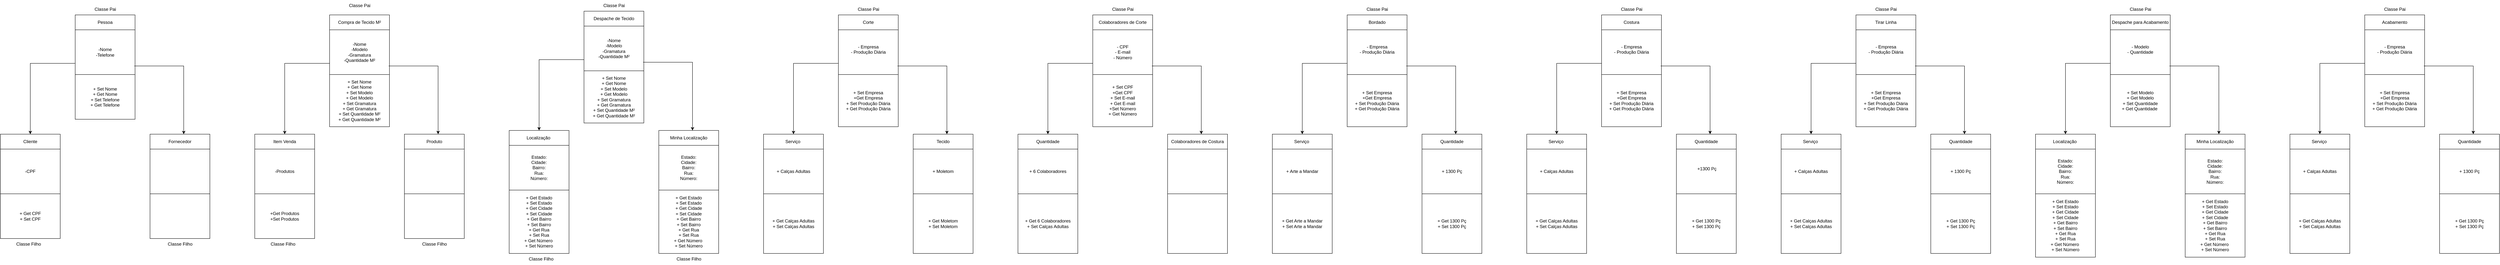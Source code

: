 <mxfile version="24.5.5" type="device">
  <diagram name="Página-1" id="cAUkqCbXj0w3T16T-0Q6">
    <mxGraphModel dx="2876" dy="1117" grid="1" gridSize="10" guides="1" tooltips="1" connect="1" arrows="1" fold="1" page="1" pageScale="1" pageWidth="827" pageHeight="1169" math="0" shadow="0">
      <root>
        <mxCell id="0" />
        <mxCell id="1" parent="0" />
        <mxCell id="lD8pX8BNRvtxvGFlaqxf-33" value="" style="group" parent="1" vertex="1" connectable="0">
          <mxGeometry x="640" y="120" width="560" height="630" as="geometry" />
        </mxCell>
        <mxCell id="lD8pX8BNRvtxvGFlaqxf-1" value="Compra de Tecido M²" style="rounded=0;whiteSpace=wrap;html=1;" parent="lD8pX8BNRvtxvGFlaqxf-33" vertex="1">
          <mxGeometry x="200" width="160" height="40" as="geometry" />
        </mxCell>
        <mxCell id="lD8pX8BNRvtxvGFlaqxf-2" value="-Nome&lt;div&gt;-Modelo&lt;/div&gt;&lt;div&gt;-Gramatura&lt;/div&gt;&lt;div&gt;-Quantidade M²&lt;/div&gt;" style="rounded=0;whiteSpace=wrap;html=1;" parent="lD8pX8BNRvtxvGFlaqxf-33" vertex="1">
          <mxGeometry x="200" y="40" width="160" height="120" as="geometry" />
        </mxCell>
        <mxCell id="lD8pX8BNRvtxvGFlaqxf-3" value="+ Set Nome&lt;div&gt;+ Get Nome&lt;/div&gt;&lt;div&gt;+ Set Modelo&lt;/div&gt;&lt;div&gt;+ Get Modelo&lt;/div&gt;&lt;div&gt;&lt;div&gt;+ Set Gramatura&lt;/div&gt;&lt;div&gt;+ Get Gramatura&lt;/div&gt;&lt;/div&gt;&lt;div&gt;+ Set Quantidade M²&lt;/div&gt;&lt;div&gt;+ Get Quantidade M²&lt;/div&gt;" style="rounded=0;whiteSpace=wrap;html=1;" parent="lD8pX8BNRvtxvGFlaqxf-33" vertex="1">
          <mxGeometry x="200" y="160" width="160" height="140" as="geometry" />
        </mxCell>
        <mxCell id="lD8pX8BNRvtxvGFlaqxf-4" value="Item Venda" style="rounded=0;whiteSpace=wrap;html=1;" parent="lD8pX8BNRvtxvGFlaqxf-33" vertex="1">
          <mxGeometry y="320" width="160" height="40" as="geometry" />
        </mxCell>
        <mxCell id="lD8pX8BNRvtxvGFlaqxf-5" value="-Produtos" style="rounded=0;whiteSpace=wrap;html=1;" parent="lD8pX8BNRvtxvGFlaqxf-33" vertex="1">
          <mxGeometry y="360" width="160" height="120" as="geometry" />
        </mxCell>
        <mxCell id="lD8pX8BNRvtxvGFlaqxf-6" value="+Get Produtos&lt;div&gt;+Set Produtos&lt;/div&gt;" style="rounded=0;whiteSpace=wrap;html=1;" parent="lD8pX8BNRvtxvGFlaqxf-33" vertex="1">
          <mxGeometry y="480" width="160" height="120" as="geometry" />
        </mxCell>
        <mxCell id="lD8pX8BNRvtxvGFlaqxf-7" value="Produto" style="rounded=0;whiteSpace=wrap;html=1;" parent="lD8pX8BNRvtxvGFlaqxf-33" vertex="1">
          <mxGeometry x="400" y="320" width="160" height="40" as="geometry" />
        </mxCell>
        <mxCell id="lD8pX8BNRvtxvGFlaqxf-8" value="" style="rounded=0;whiteSpace=wrap;html=1;" parent="lD8pX8BNRvtxvGFlaqxf-33" vertex="1">
          <mxGeometry x="400" y="360" width="160" height="120" as="geometry" />
        </mxCell>
        <mxCell id="lD8pX8BNRvtxvGFlaqxf-9" value="" style="rounded=0;whiteSpace=wrap;html=1;" parent="lD8pX8BNRvtxvGFlaqxf-33" vertex="1">
          <mxGeometry x="400" y="480" width="160" height="120" as="geometry" />
        </mxCell>
        <mxCell id="lD8pX8BNRvtxvGFlaqxf-10" value="" style="endArrow=classic;html=1;rounded=0;exitX=0.988;exitY=0.808;exitDx=0;exitDy=0;exitPerimeter=0;entryX=0.563;entryY=0;entryDx=0;entryDy=0;entryPerimeter=0;" parent="lD8pX8BNRvtxvGFlaqxf-33" source="lD8pX8BNRvtxvGFlaqxf-2" target="lD8pX8BNRvtxvGFlaqxf-7" edge="1">
          <mxGeometry width="50" height="50" relative="1" as="geometry">
            <mxPoint x="470" y="260" as="sourcePoint" />
            <mxPoint x="520" y="210" as="targetPoint" />
            <Array as="points">
              <mxPoint x="490" y="137" />
            </Array>
          </mxGeometry>
        </mxCell>
        <mxCell id="lD8pX8BNRvtxvGFlaqxf-11" value="" style="endArrow=classic;html=1;rounded=0;entryX=0.5;entryY=0;entryDx=0;entryDy=0;exitX=0;exitY=0.75;exitDx=0;exitDy=0;" parent="lD8pX8BNRvtxvGFlaqxf-33" source="lD8pX8BNRvtxvGFlaqxf-2" target="lD8pX8BNRvtxvGFlaqxf-4" edge="1">
          <mxGeometry width="50" height="50" relative="1" as="geometry">
            <mxPoint x="130" y="90" as="sourcePoint" />
            <mxPoint x="182" y="311.5" as="targetPoint" />
            <Array as="points">
              <mxPoint x="80" y="130" />
            </Array>
          </mxGeometry>
        </mxCell>
        <mxCell id="lD8pX8BNRvtxvGFlaqxf-13" value="Classe Filho" style="text;html=1;align=center;verticalAlign=middle;resizable=0;points=[];autosize=1;strokeColor=none;fillColor=none;" parent="lD8pX8BNRvtxvGFlaqxf-33" vertex="1">
          <mxGeometry x="30" y="600" width="90" height="30" as="geometry" />
        </mxCell>
        <mxCell id="lD8pX8BNRvtxvGFlaqxf-14" value="Classe Filho" style="text;html=1;align=center;verticalAlign=middle;resizable=0;points=[];autosize=1;strokeColor=none;fillColor=none;" parent="lD8pX8BNRvtxvGFlaqxf-33" vertex="1">
          <mxGeometry x="435" y="600" width="90" height="30" as="geometry" />
        </mxCell>
        <mxCell id="lD8pX8BNRvtxvGFlaqxf-62" value="" style="group" parent="1" vertex="1" connectable="0">
          <mxGeometry x="-40" y="90" width="560" height="660" as="geometry" />
        </mxCell>
        <mxCell id="lD8pX8BNRvtxvGFlaqxf-48" value="Pessoa" style="rounded=0;whiteSpace=wrap;html=1;" parent="lD8pX8BNRvtxvGFlaqxf-62" vertex="1">
          <mxGeometry x="200" y="30" width="160" height="40" as="geometry" />
        </mxCell>
        <mxCell id="lD8pX8BNRvtxvGFlaqxf-49" value="-Nome&lt;div&gt;-Telefone&lt;/div&gt;" style="rounded=0;whiteSpace=wrap;html=1;" parent="lD8pX8BNRvtxvGFlaqxf-62" vertex="1">
          <mxGeometry x="200" y="70" width="160" height="120" as="geometry" />
        </mxCell>
        <mxCell id="lD8pX8BNRvtxvGFlaqxf-50" value="+ Set Nome&lt;div&gt;+ Get Nome&lt;/div&gt;&lt;div&gt;+ Set Telefone&lt;/div&gt;&lt;div&gt;+ Get Telefone&lt;/div&gt;" style="rounded=0;whiteSpace=wrap;html=1;" parent="lD8pX8BNRvtxvGFlaqxf-62" vertex="1">
          <mxGeometry x="200" y="190" width="160" height="120" as="geometry" />
        </mxCell>
        <mxCell id="lD8pX8BNRvtxvGFlaqxf-51" value="Cliente" style="rounded=0;whiteSpace=wrap;html=1;" parent="lD8pX8BNRvtxvGFlaqxf-62" vertex="1">
          <mxGeometry y="350" width="160" height="40" as="geometry" />
        </mxCell>
        <mxCell id="lD8pX8BNRvtxvGFlaqxf-52" value="-CPF" style="rounded=0;whiteSpace=wrap;html=1;" parent="lD8pX8BNRvtxvGFlaqxf-62" vertex="1">
          <mxGeometry y="390" width="160" height="120" as="geometry" />
        </mxCell>
        <mxCell id="lD8pX8BNRvtxvGFlaqxf-53" value="+ Get CPF&lt;div&gt;+ Set CPF&lt;/div&gt;" style="rounded=0;whiteSpace=wrap;html=1;" parent="lD8pX8BNRvtxvGFlaqxf-62" vertex="1">
          <mxGeometry y="510" width="160" height="120" as="geometry" />
        </mxCell>
        <mxCell id="lD8pX8BNRvtxvGFlaqxf-54" value="Fornecedor" style="rounded=0;whiteSpace=wrap;html=1;" parent="lD8pX8BNRvtxvGFlaqxf-62" vertex="1">
          <mxGeometry x="400" y="350" width="160" height="40" as="geometry" />
        </mxCell>
        <mxCell id="lD8pX8BNRvtxvGFlaqxf-55" value="" style="rounded=0;whiteSpace=wrap;html=1;" parent="lD8pX8BNRvtxvGFlaqxf-62" vertex="1">
          <mxGeometry x="400" y="390" width="160" height="120" as="geometry" />
        </mxCell>
        <mxCell id="lD8pX8BNRvtxvGFlaqxf-56" value="" style="rounded=0;whiteSpace=wrap;html=1;" parent="lD8pX8BNRvtxvGFlaqxf-62" vertex="1">
          <mxGeometry x="400" y="510" width="160" height="120" as="geometry" />
        </mxCell>
        <mxCell id="lD8pX8BNRvtxvGFlaqxf-57" value="" style="endArrow=classic;html=1;rounded=0;exitX=0.988;exitY=0.808;exitDx=0;exitDy=0;exitPerimeter=0;entryX=0.563;entryY=0;entryDx=0;entryDy=0;entryPerimeter=0;" parent="lD8pX8BNRvtxvGFlaqxf-62" source="lD8pX8BNRvtxvGFlaqxf-49" target="lD8pX8BNRvtxvGFlaqxf-54" edge="1">
          <mxGeometry width="50" height="50" relative="1" as="geometry">
            <mxPoint x="470" y="290" as="sourcePoint" />
            <mxPoint x="520" y="240" as="targetPoint" />
            <Array as="points">
              <mxPoint x="490" y="167" />
            </Array>
          </mxGeometry>
        </mxCell>
        <mxCell id="lD8pX8BNRvtxvGFlaqxf-58" value="" style="endArrow=classic;html=1;rounded=0;entryX=0.5;entryY=0;entryDx=0;entryDy=0;exitX=0;exitY=0.75;exitDx=0;exitDy=0;" parent="lD8pX8BNRvtxvGFlaqxf-62" source="lD8pX8BNRvtxvGFlaqxf-49" target="lD8pX8BNRvtxvGFlaqxf-51" edge="1">
          <mxGeometry width="50" height="50" relative="1" as="geometry">
            <mxPoint x="130" y="120" as="sourcePoint" />
            <mxPoint x="182" y="341.5" as="targetPoint" />
            <Array as="points">
              <mxPoint x="80" y="160" />
            </Array>
          </mxGeometry>
        </mxCell>
        <mxCell id="lD8pX8BNRvtxvGFlaqxf-59" value="Classe Pai" style="text;html=1;align=center;verticalAlign=middle;resizable=0;points=[];autosize=1;strokeColor=none;fillColor=none;" parent="lD8pX8BNRvtxvGFlaqxf-62" vertex="1">
          <mxGeometry x="240" width="80" height="30" as="geometry" />
        </mxCell>
        <mxCell id="lD8pX8BNRvtxvGFlaqxf-60" value="Classe Filho" style="text;html=1;align=center;verticalAlign=middle;resizable=0;points=[];autosize=1;strokeColor=none;fillColor=none;" parent="lD8pX8BNRvtxvGFlaqxf-62" vertex="1">
          <mxGeometry x="30" y="630" width="90" height="30" as="geometry" />
        </mxCell>
        <mxCell id="lD8pX8BNRvtxvGFlaqxf-61" value="Classe Filho" style="text;html=1;align=center;verticalAlign=middle;resizable=0;points=[];autosize=1;strokeColor=none;fillColor=none;" parent="lD8pX8BNRvtxvGFlaqxf-62" vertex="1">
          <mxGeometry x="435" y="630" width="90" height="30" as="geometry" />
        </mxCell>
        <mxCell id="lD8pX8BNRvtxvGFlaqxf-63" value="Classe Pai" style="text;html=1;align=center;verticalAlign=middle;resizable=0;points=[];autosize=1;strokeColor=none;fillColor=none;" parent="1" vertex="1">
          <mxGeometry x="880" y="80" width="80" height="30" as="geometry" />
        </mxCell>
        <mxCell id="lD8pX8BNRvtxvGFlaqxf-64" value="" style="group" parent="1" vertex="1" connectable="0">
          <mxGeometry x="1320" y="110" width="560" height="650" as="geometry" />
        </mxCell>
        <mxCell id="lD8pX8BNRvtxvGFlaqxf-65" value="Despache de Tecido" style="rounded=0;whiteSpace=wrap;html=1;" parent="lD8pX8BNRvtxvGFlaqxf-64" vertex="1">
          <mxGeometry x="200" width="160" height="40" as="geometry" />
        </mxCell>
        <mxCell id="lD8pX8BNRvtxvGFlaqxf-66" value="-Nome&lt;div&gt;-Modelo&lt;/div&gt;&lt;div&gt;-Gramatura&lt;/div&gt;&lt;div&gt;-Quantidade M²&lt;/div&gt;" style="rounded=0;whiteSpace=wrap;html=1;" parent="lD8pX8BNRvtxvGFlaqxf-64" vertex="1">
          <mxGeometry x="200" y="40" width="160" height="120" as="geometry" />
        </mxCell>
        <mxCell id="lD8pX8BNRvtxvGFlaqxf-67" value="+ Set Nome&lt;div&gt;+ Get Nome&lt;/div&gt;&lt;div&gt;+ Set Modelo&lt;/div&gt;&lt;div&gt;+ Get Modelo&lt;/div&gt;&lt;div&gt;&lt;div&gt;+ Set Gramatura&lt;/div&gt;&lt;div&gt;+ Get Gramatura&lt;/div&gt;&lt;/div&gt;&lt;div&gt;+ Set Quantidade M²&lt;/div&gt;&lt;div&gt;+ Get Quantidade M²&lt;/div&gt;" style="rounded=0;whiteSpace=wrap;html=1;" parent="lD8pX8BNRvtxvGFlaqxf-64" vertex="1">
          <mxGeometry x="200" y="160" width="160" height="140" as="geometry" />
        </mxCell>
        <mxCell id="lD8pX8BNRvtxvGFlaqxf-68" value="Localização&amp;nbsp;" style="rounded=0;whiteSpace=wrap;html=1;" parent="lD8pX8BNRvtxvGFlaqxf-64" vertex="1">
          <mxGeometry y="320" width="160" height="40" as="geometry" />
        </mxCell>
        <mxCell id="lD8pX8BNRvtxvGFlaqxf-69" value="&lt;div&gt;Estado:&lt;/div&gt;&lt;div&gt;Cidade:&lt;/div&gt;&lt;div&gt;Bairro:&lt;/div&gt;Rua:&lt;div&gt;Número:&lt;/div&gt;" style="rounded=0;whiteSpace=wrap;html=1;" parent="lD8pX8BNRvtxvGFlaqxf-64" vertex="1">
          <mxGeometry y="360" width="160" height="120" as="geometry" />
        </mxCell>
        <mxCell id="lD8pX8BNRvtxvGFlaqxf-70" value="+ Get Estado&lt;div&gt;+ Set Estado&lt;/div&gt;&lt;div&gt;&lt;div&gt;+ Get Cidade&lt;/div&gt;&lt;div&gt;+ Set Cidade&lt;/div&gt;&lt;/div&gt;&lt;div&gt;+ Get Bairro&lt;/div&gt;&lt;div&gt;+ Set Bairro&lt;/div&gt;&lt;div&gt;+ Get Rua&lt;/div&gt;&lt;div&gt;+ Set Rua&lt;/div&gt;&lt;div&gt;+ Get Número&amp;nbsp;&lt;/div&gt;&lt;div&gt;+ Set Número&lt;/div&gt;" style="rounded=0;whiteSpace=wrap;html=1;" parent="lD8pX8BNRvtxvGFlaqxf-64" vertex="1">
          <mxGeometry y="480" width="160" height="170" as="geometry" />
        </mxCell>
        <mxCell id="lD8pX8BNRvtxvGFlaqxf-71" value="Minha Localização" style="rounded=0;whiteSpace=wrap;html=1;" parent="lD8pX8BNRvtxvGFlaqxf-64" vertex="1">
          <mxGeometry x="400" y="320" width="160" height="40" as="geometry" />
        </mxCell>
        <mxCell id="lD8pX8BNRvtxvGFlaqxf-72" value="&lt;div&gt;Estado:&lt;/div&gt;&lt;div&gt;Cidade:&lt;/div&gt;&lt;div&gt;Bairro:&lt;/div&gt;Rua:&lt;div&gt;Número:&lt;/div&gt;" style="rounded=0;whiteSpace=wrap;html=1;" parent="lD8pX8BNRvtxvGFlaqxf-64" vertex="1">
          <mxGeometry x="400" y="360" width="160" height="120" as="geometry" />
        </mxCell>
        <mxCell id="lD8pX8BNRvtxvGFlaqxf-73" value="+ Get Estado&lt;div&gt;+ Set Estado&lt;/div&gt;&lt;div&gt;&lt;div&gt;+ Get Cidade&lt;/div&gt;&lt;div&gt;+ Set Cidade&lt;/div&gt;&lt;/div&gt;&lt;div&gt;+ Get Bairro&lt;/div&gt;&lt;div&gt;+ Set Bairro&lt;/div&gt;&lt;div&gt;+ Get Rua&lt;/div&gt;&lt;div&gt;+ Set Rua&lt;/div&gt;&lt;div&gt;+ Get Número&amp;nbsp;&lt;/div&gt;&lt;div&gt;+ Set Número&lt;/div&gt;" style="rounded=0;whiteSpace=wrap;html=1;" parent="lD8pX8BNRvtxvGFlaqxf-64" vertex="1">
          <mxGeometry x="400" y="480" width="160" height="170" as="geometry" />
        </mxCell>
        <mxCell id="lD8pX8BNRvtxvGFlaqxf-74" value="" style="endArrow=classic;html=1;rounded=0;exitX=0.988;exitY=0.808;exitDx=0;exitDy=0;exitPerimeter=0;entryX=0.563;entryY=0;entryDx=0;entryDy=0;entryPerimeter=0;" parent="lD8pX8BNRvtxvGFlaqxf-64" source="lD8pX8BNRvtxvGFlaqxf-66" target="lD8pX8BNRvtxvGFlaqxf-71" edge="1">
          <mxGeometry width="50" height="50" relative="1" as="geometry">
            <mxPoint x="470" y="260" as="sourcePoint" />
            <mxPoint x="520" y="210" as="targetPoint" />
            <Array as="points">
              <mxPoint x="490" y="137" />
            </Array>
          </mxGeometry>
        </mxCell>
        <mxCell id="lD8pX8BNRvtxvGFlaqxf-75" value="" style="endArrow=classic;html=1;rounded=0;entryX=0.5;entryY=0;entryDx=0;entryDy=0;exitX=0;exitY=0.75;exitDx=0;exitDy=0;" parent="lD8pX8BNRvtxvGFlaqxf-64" source="lD8pX8BNRvtxvGFlaqxf-66" target="lD8pX8BNRvtxvGFlaqxf-68" edge="1">
          <mxGeometry width="50" height="50" relative="1" as="geometry">
            <mxPoint x="130" y="90" as="sourcePoint" />
            <mxPoint x="182" y="311.5" as="targetPoint" />
            <Array as="points">
              <mxPoint x="80" y="130" />
            </Array>
          </mxGeometry>
        </mxCell>
        <mxCell id="lD8pX8BNRvtxvGFlaqxf-76" value="Classe Filho" style="text;html=1;align=center;verticalAlign=middle;resizable=0;points=[];autosize=1;strokeColor=none;fillColor=none;" parent="1" vertex="1">
          <mxGeometry x="1360" y="760" width="90" height="30" as="geometry" />
        </mxCell>
        <mxCell id="lD8pX8BNRvtxvGFlaqxf-77" value="Classe Filho" style="text;html=1;align=center;verticalAlign=middle;resizable=0;points=[];autosize=1;strokeColor=none;fillColor=none;" parent="1" vertex="1">
          <mxGeometry x="1755" y="760" width="90" height="30" as="geometry" />
        </mxCell>
        <mxCell id="lD8pX8BNRvtxvGFlaqxf-78" value="Mo" style="group" parent="1" vertex="1" connectable="0">
          <mxGeometry x="2000" y="120" width="560" height="650" as="geometry" />
        </mxCell>
        <mxCell id="lD8pX8BNRvtxvGFlaqxf-79" value="Corte" style="rounded=0;whiteSpace=wrap;html=1;" parent="lD8pX8BNRvtxvGFlaqxf-78" vertex="1">
          <mxGeometry x="200" width="160" height="40" as="geometry" />
        </mxCell>
        <mxCell id="lD8pX8BNRvtxvGFlaqxf-80" value="- Empresa&lt;div&gt;- Produção Diária&lt;/div&gt;&lt;div&gt;&lt;br&gt;&lt;/div&gt;" style="rounded=0;whiteSpace=wrap;html=1;" parent="lD8pX8BNRvtxvGFlaqxf-78" vertex="1">
          <mxGeometry x="200" y="40" width="160" height="120" as="geometry" />
        </mxCell>
        <mxCell id="lD8pX8BNRvtxvGFlaqxf-81" value="+ Set Empresa&lt;div&gt;+Get Empresa&lt;/div&gt;&lt;div&gt;+ Set Produção Diária&lt;/div&gt;&lt;div&gt;+ Get Produção Diária&lt;/div&gt;" style="rounded=0;whiteSpace=wrap;html=1;" parent="lD8pX8BNRvtxvGFlaqxf-78" vertex="1">
          <mxGeometry x="200" y="160" width="160" height="140" as="geometry" />
        </mxCell>
        <mxCell id="lD8pX8BNRvtxvGFlaqxf-82" value="Serviço&amp;nbsp;" style="rounded=0;whiteSpace=wrap;html=1;" parent="lD8pX8BNRvtxvGFlaqxf-78" vertex="1">
          <mxGeometry y="320" width="160" height="40" as="geometry" />
        </mxCell>
        <mxCell id="lD8pX8BNRvtxvGFlaqxf-83" value="+ Calças Adultas" style="rounded=0;whiteSpace=wrap;html=1;" parent="lD8pX8BNRvtxvGFlaqxf-78" vertex="1">
          <mxGeometry y="360" width="160" height="120" as="geometry" />
        </mxCell>
        <mxCell id="lD8pX8BNRvtxvGFlaqxf-84" value="+ Get Calças Adultas&lt;div&gt;+ Set Calças Adultas&lt;/div&gt;" style="rounded=0;whiteSpace=wrap;html=1;" parent="lD8pX8BNRvtxvGFlaqxf-78" vertex="1">
          <mxGeometry y="480" width="160" height="160" as="geometry" />
        </mxCell>
        <mxCell id="lD8pX8BNRvtxvGFlaqxf-85" value="Tecido" style="rounded=0;whiteSpace=wrap;html=1;" parent="lD8pX8BNRvtxvGFlaqxf-78" vertex="1">
          <mxGeometry x="400" y="320" width="160" height="40" as="geometry" />
        </mxCell>
        <mxCell id="lD8pX8BNRvtxvGFlaqxf-86" value="+ Moletom" style="rounded=0;whiteSpace=wrap;html=1;" parent="lD8pX8BNRvtxvGFlaqxf-78" vertex="1">
          <mxGeometry x="400" y="360" width="160" height="120" as="geometry" />
        </mxCell>
        <mxCell id="lD8pX8BNRvtxvGFlaqxf-87" value="+ Get Moletom&lt;div&gt;+ Set Moletom&lt;/div&gt;" style="rounded=0;whiteSpace=wrap;html=1;" parent="lD8pX8BNRvtxvGFlaqxf-78" vertex="1">
          <mxGeometry x="400" y="480" width="160" height="160" as="geometry" />
        </mxCell>
        <mxCell id="lD8pX8BNRvtxvGFlaqxf-88" value="" style="endArrow=classic;html=1;rounded=0;exitX=0.988;exitY=0.808;exitDx=0;exitDy=0;exitPerimeter=0;entryX=0.563;entryY=0;entryDx=0;entryDy=0;entryPerimeter=0;" parent="lD8pX8BNRvtxvGFlaqxf-78" source="lD8pX8BNRvtxvGFlaqxf-80" target="lD8pX8BNRvtxvGFlaqxf-85" edge="1">
          <mxGeometry width="50" height="50" relative="1" as="geometry">
            <mxPoint x="470" y="260" as="sourcePoint" />
            <mxPoint x="520" y="210" as="targetPoint" />
            <Array as="points">
              <mxPoint x="490" y="137" />
            </Array>
          </mxGeometry>
        </mxCell>
        <mxCell id="lD8pX8BNRvtxvGFlaqxf-89" value="" style="endArrow=classic;html=1;rounded=0;entryX=0.5;entryY=0;entryDx=0;entryDy=0;exitX=0;exitY=0.75;exitDx=0;exitDy=0;" parent="lD8pX8BNRvtxvGFlaqxf-78" source="lD8pX8BNRvtxvGFlaqxf-80" target="lD8pX8BNRvtxvGFlaqxf-82" edge="1">
          <mxGeometry width="50" height="50" relative="1" as="geometry">
            <mxPoint x="130" y="90" as="sourcePoint" />
            <mxPoint x="182" y="311.5" as="targetPoint" />
            <Array as="points">
              <mxPoint x="80" y="130" />
            </Array>
          </mxGeometry>
        </mxCell>
        <mxCell id="s3HX80oe75aAFl1lstIz-1" value="Mo" style="group" vertex="1" connectable="0" parent="1">
          <mxGeometry x="2680" y="120" width="560" height="650" as="geometry" />
        </mxCell>
        <mxCell id="s3HX80oe75aAFl1lstIz-2" value="Colaboradores de Corte" style="rounded=0;whiteSpace=wrap;html=1;" vertex="1" parent="s3HX80oe75aAFl1lstIz-1">
          <mxGeometry x="200" width="160" height="40" as="geometry" />
        </mxCell>
        <mxCell id="s3HX80oe75aAFl1lstIz-3" value="&lt;div&gt;- CPF&lt;/div&gt;&lt;div&gt;- E-mail&lt;/div&gt;&lt;div&gt;- Número&lt;/div&gt;" style="rounded=0;whiteSpace=wrap;html=1;" vertex="1" parent="s3HX80oe75aAFl1lstIz-1">
          <mxGeometry x="200" y="40" width="160" height="120" as="geometry" />
        </mxCell>
        <mxCell id="s3HX80oe75aAFl1lstIz-4" value="+ Set CPF&lt;div&gt;+Get CPF&lt;/div&gt;&lt;div&gt;+ Set E-mail&lt;/div&gt;&lt;div&gt;+ Get E-mail&lt;/div&gt;&lt;div&gt;+Set Número&lt;/div&gt;&lt;div&gt;+ Get Número&lt;/div&gt;" style="rounded=0;whiteSpace=wrap;html=1;" vertex="1" parent="s3HX80oe75aAFl1lstIz-1">
          <mxGeometry x="200" y="160" width="160" height="140" as="geometry" />
        </mxCell>
        <mxCell id="s3HX80oe75aAFl1lstIz-5" value="Quantidade" style="rounded=0;whiteSpace=wrap;html=1;" vertex="1" parent="s3HX80oe75aAFl1lstIz-1">
          <mxGeometry y="320" width="160" height="40" as="geometry" />
        </mxCell>
        <mxCell id="s3HX80oe75aAFl1lstIz-6" value="+ 6 Colaboradores" style="rounded=0;whiteSpace=wrap;html=1;" vertex="1" parent="s3HX80oe75aAFl1lstIz-1">
          <mxGeometry y="360" width="160" height="120" as="geometry" />
        </mxCell>
        <mxCell id="s3HX80oe75aAFl1lstIz-7" value="+ Get 6 Colaboradores&lt;div&gt;+ Set Calças Adultas&lt;/div&gt;" style="rounded=0;whiteSpace=wrap;html=1;" vertex="1" parent="s3HX80oe75aAFl1lstIz-1">
          <mxGeometry y="480" width="160" height="160" as="geometry" />
        </mxCell>
        <mxCell id="s3HX80oe75aAFl1lstIz-8" value="Colaboradores de Costura" style="rounded=0;whiteSpace=wrap;html=1;" vertex="1" parent="s3HX80oe75aAFl1lstIz-1">
          <mxGeometry x="400" y="320" width="160" height="40" as="geometry" />
        </mxCell>
        <mxCell id="s3HX80oe75aAFl1lstIz-9" value="" style="rounded=0;whiteSpace=wrap;html=1;" vertex="1" parent="s3HX80oe75aAFl1lstIz-1">
          <mxGeometry x="400" y="360" width="160" height="120" as="geometry" />
        </mxCell>
        <mxCell id="s3HX80oe75aAFl1lstIz-10" value="" style="rounded=0;whiteSpace=wrap;html=1;" vertex="1" parent="s3HX80oe75aAFl1lstIz-1">
          <mxGeometry x="400" y="480" width="160" height="160" as="geometry" />
        </mxCell>
        <mxCell id="s3HX80oe75aAFl1lstIz-11" value="" style="endArrow=classic;html=1;rounded=0;exitX=0.988;exitY=0.808;exitDx=0;exitDy=0;exitPerimeter=0;entryX=0.563;entryY=0;entryDx=0;entryDy=0;entryPerimeter=0;" edge="1" parent="s3HX80oe75aAFl1lstIz-1" source="s3HX80oe75aAFl1lstIz-3" target="s3HX80oe75aAFl1lstIz-8">
          <mxGeometry width="50" height="50" relative="1" as="geometry">
            <mxPoint x="470" y="260" as="sourcePoint" />
            <mxPoint x="520" y="210" as="targetPoint" />
            <Array as="points">
              <mxPoint x="490" y="137" />
            </Array>
          </mxGeometry>
        </mxCell>
        <mxCell id="s3HX80oe75aAFl1lstIz-12" value="" style="endArrow=classic;html=1;rounded=0;entryX=0.5;entryY=0;entryDx=0;entryDy=0;exitX=0;exitY=0.75;exitDx=0;exitDy=0;" edge="1" parent="s3HX80oe75aAFl1lstIz-1" source="s3HX80oe75aAFl1lstIz-3" target="s3HX80oe75aAFl1lstIz-5">
          <mxGeometry width="50" height="50" relative="1" as="geometry">
            <mxPoint x="130" y="90" as="sourcePoint" />
            <mxPoint x="182" y="311.5" as="targetPoint" />
            <Array as="points">
              <mxPoint x="80" y="130" />
            </Array>
          </mxGeometry>
        </mxCell>
        <mxCell id="s3HX80oe75aAFl1lstIz-13" value="Mo" style="group" vertex="1" connectable="0" parent="1">
          <mxGeometry x="3360" y="120" width="560" height="650" as="geometry" />
        </mxCell>
        <mxCell id="s3HX80oe75aAFl1lstIz-14" value="Bordado" style="rounded=0;whiteSpace=wrap;html=1;" vertex="1" parent="s3HX80oe75aAFl1lstIz-13">
          <mxGeometry x="200" width="160" height="40" as="geometry" />
        </mxCell>
        <mxCell id="s3HX80oe75aAFl1lstIz-15" value="- Empresa&lt;div&gt;- Produção Diária&lt;/div&gt;&lt;div&gt;&lt;br&gt;&lt;/div&gt;" style="rounded=0;whiteSpace=wrap;html=1;" vertex="1" parent="s3HX80oe75aAFl1lstIz-13">
          <mxGeometry x="200" y="40" width="160" height="120" as="geometry" />
        </mxCell>
        <mxCell id="s3HX80oe75aAFl1lstIz-16" value="+ Set Empresa&lt;div&gt;+Get Empresa&lt;/div&gt;&lt;div&gt;+ Set Produção Diária&lt;/div&gt;&lt;div&gt;+ Get Produção Diária&lt;/div&gt;" style="rounded=0;whiteSpace=wrap;html=1;" vertex="1" parent="s3HX80oe75aAFl1lstIz-13">
          <mxGeometry x="200" y="160" width="160" height="140" as="geometry" />
        </mxCell>
        <mxCell id="s3HX80oe75aAFl1lstIz-17" value="Serviço&amp;nbsp;" style="rounded=0;whiteSpace=wrap;html=1;" vertex="1" parent="s3HX80oe75aAFl1lstIz-13">
          <mxGeometry y="320" width="160" height="40" as="geometry" />
        </mxCell>
        <mxCell id="s3HX80oe75aAFl1lstIz-18" value="+ Arte a Mandar" style="rounded=0;whiteSpace=wrap;html=1;" vertex="1" parent="s3HX80oe75aAFl1lstIz-13">
          <mxGeometry y="360" width="160" height="120" as="geometry" />
        </mxCell>
        <mxCell id="s3HX80oe75aAFl1lstIz-19" value="+ Get Arte a Mandar&lt;div&gt;+ Set Arte a Mandar&lt;/div&gt;" style="rounded=0;whiteSpace=wrap;html=1;" vertex="1" parent="s3HX80oe75aAFl1lstIz-13">
          <mxGeometry y="480" width="160" height="160" as="geometry" />
        </mxCell>
        <mxCell id="s3HX80oe75aAFl1lstIz-20" value="Quantidade" style="rounded=0;whiteSpace=wrap;html=1;" vertex="1" parent="s3HX80oe75aAFl1lstIz-13">
          <mxGeometry x="400" y="320" width="160" height="40" as="geometry" />
        </mxCell>
        <mxCell id="s3HX80oe75aAFl1lstIz-21" value="+ 1300 Pç" style="rounded=0;whiteSpace=wrap;html=1;" vertex="1" parent="s3HX80oe75aAFl1lstIz-13">
          <mxGeometry x="400" y="360" width="160" height="120" as="geometry" />
        </mxCell>
        <mxCell id="s3HX80oe75aAFl1lstIz-22" value="+ Get 1300 Pç&lt;div&gt;+ Set 1300 Pç&lt;/div&gt;" style="rounded=0;whiteSpace=wrap;html=1;" vertex="1" parent="s3HX80oe75aAFl1lstIz-13">
          <mxGeometry x="400" y="480" width="160" height="160" as="geometry" />
        </mxCell>
        <mxCell id="s3HX80oe75aAFl1lstIz-23" value="" style="endArrow=classic;html=1;rounded=0;exitX=0.988;exitY=0.808;exitDx=0;exitDy=0;exitPerimeter=0;entryX=0.563;entryY=0;entryDx=0;entryDy=0;entryPerimeter=0;" edge="1" parent="s3HX80oe75aAFl1lstIz-13" source="s3HX80oe75aAFl1lstIz-15" target="s3HX80oe75aAFl1lstIz-20">
          <mxGeometry width="50" height="50" relative="1" as="geometry">
            <mxPoint x="470" y="260" as="sourcePoint" />
            <mxPoint x="520" y="210" as="targetPoint" />
            <Array as="points">
              <mxPoint x="490" y="137" />
            </Array>
          </mxGeometry>
        </mxCell>
        <mxCell id="s3HX80oe75aAFl1lstIz-24" value="" style="endArrow=classic;html=1;rounded=0;entryX=0.5;entryY=0;entryDx=0;entryDy=0;exitX=0;exitY=0.75;exitDx=0;exitDy=0;" edge="1" parent="s3HX80oe75aAFl1lstIz-13" source="s3HX80oe75aAFl1lstIz-15" target="s3HX80oe75aAFl1lstIz-17">
          <mxGeometry width="50" height="50" relative="1" as="geometry">
            <mxPoint x="130" y="90" as="sourcePoint" />
            <mxPoint x="182" y="311.5" as="targetPoint" />
            <Array as="points">
              <mxPoint x="80" y="130" />
            </Array>
          </mxGeometry>
        </mxCell>
        <mxCell id="s3HX80oe75aAFl1lstIz-25" value="Mo" style="group" vertex="1" connectable="0" parent="1">
          <mxGeometry x="4040" y="120" width="560" height="650" as="geometry" />
        </mxCell>
        <mxCell id="s3HX80oe75aAFl1lstIz-26" value="Costura" style="rounded=0;whiteSpace=wrap;html=1;" vertex="1" parent="s3HX80oe75aAFl1lstIz-25">
          <mxGeometry x="200" width="160" height="40" as="geometry" />
        </mxCell>
        <mxCell id="s3HX80oe75aAFl1lstIz-27" value="- Empresa&lt;div&gt;- Produção Diária&lt;/div&gt;&lt;div&gt;&lt;br&gt;&lt;/div&gt;" style="rounded=0;whiteSpace=wrap;html=1;" vertex="1" parent="s3HX80oe75aAFl1lstIz-25">
          <mxGeometry x="200" y="40" width="160" height="120" as="geometry" />
        </mxCell>
        <mxCell id="s3HX80oe75aAFl1lstIz-28" value="+ Set Empresa&lt;div&gt;+Get Empresa&lt;/div&gt;&lt;div&gt;+ Set Produção Diária&lt;/div&gt;&lt;div&gt;+ Get Produção Diária&lt;/div&gt;" style="rounded=0;whiteSpace=wrap;html=1;" vertex="1" parent="s3HX80oe75aAFl1lstIz-25">
          <mxGeometry x="200" y="160" width="160" height="140" as="geometry" />
        </mxCell>
        <mxCell id="s3HX80oe75aAFl1lstIz-29" value="Serviço&amp;nbsp;" style="rounded=0;whiteSpace=wrap;html=1;" vertex="1" parent="s3HX80oe75aAFl1lstIz-25">
          <mxGeometry y="320" width="160" height="40" as="geometry" />
        </mxCell>
        <mxCell id="s3HX80oe75aAFl1lstIz-30" value="+ Calças Adultas" style="rounded=0;whiteSpace=wrap;html=1;" vertex="1" parent="s3HX80oe75aAFl1lstIz-25">
          <mxGeometry y="360" width="160" height="120" as="geometry" />
        </mxCell>
        <mxCell id="s3HX80oe75aAFl1lstIz-31" value="+ Get Calças Adultas&lt;div&gt;+ Set Calças Adultas&lt;/div&gt;" style="rounded=0;whiteSpace=wrap;html=1;" vertex="1" parent="s3HX80oe75aAFl1lstIz-25">
          <mxGeometry y="480" width="160" height="160" as="geometry" />
        </mxCell>
        <mxCell id="s3HX80oe75aAFl1lstIz-32" value="Quantidade" style="rounded=0;whiteSpace=wrap;html=1;" vertex="1" parent="s3HX80oe75aAFl1lstIz-25">
          <mxGeometry x="400" y="320" width="160" height="40" as="geometry" />
        </mxCell>
        <mxCell id="s3HX80oe75aAFl1lstIz-33" value="&amp;nbsp;+1300 Pç&lt;div&gt;&lt;br&gt;&lt;/div&gt;" style="rounded=0;whiteSpace=wrap;html=1;" vertex="1" parent="s3HX80oe75aAFl1lstIz-25">
          <mxGeometry x="400" y="360" width="160" height="120" as="geometry" />
        </mxCell>
        <mxCell id="s3HX80oe75aAFl1lstIz-34" value="+ Get 1300 Pç&lt;div&gt;+ Set 1300 Pç&lt;/div&gt;" style="rounded=0;whiteSpace=wrap;html=1;" vertex="1" parent="s3HX80oe75aAFl1lstIz-25">
          <mxGeometry x="400" y="480" width="160" height="160" as="geometry" />
        </mxCell>
        <mxCell id="s3HX80oe75aAFl1lstIz-35" value="" style="endArrow=classic;html=1;rounded=0;exitX=0.988;exitY=0.808;exitDx=0;exitDy=0;exitPerimeter=0;entryX=0.563;entryY=0;entryDx=0;entryDy=0;entryPerimeter=0;" edge="1" parent="s3HX80oe75aAFl1lstIz-25" source="s3HX80oe75aAFl1lstIz-27" target="s3HX80oe75aAFl1lstIz-32">
          <mxGeometry width="50" height="50" relative="1" as="geometry">
            <mxPoint x="470" y="260" as="sourcePoint" />
            <mxPoint x="520" y="210" as="targetPoint" />
            <Array as="points">
              <mxPoint x="490" y="137" />
            </Array>
          </mxGeometry>
        </mxCell>
        <mxCell id="s3HX80oe75aAFl1lstIz-36" value="" style="endArrow=classic;html=1;rounded=0;entryX=0.5;entryY=0;entryDx=0;entryDy=0;exitX=0;exitY=0.75;exitDx=0;exitDy=0;" edge="1" parent="s3HX80oe75aAFl1lstIz-25" source="s3HX80oe75aAFl1lstIz-27" target="s3HX80oe75aAFl1lstIz-29">
          <mxGeometry width="50" height="50" relative="1" as="geometry">
            <mxPoint x="130" y="90" as="sourcePoint" />
            <mxPoint x="182" y="311.5" as="targetPoint" />
            <Array as="points">
              <mxPoint x="80" y="130" />
            </Array>
          </mxGeometry>
        </mxCell>
        <mxCell id="s3HX80oe75aAFl1lstIz-49" value="Mo" style="group" vertex="1" connectable="0" parent="1">
          <mxGeometry x="4720" y="120" width="560" height="650" as="geometry" />
        </mxCell>
        <mxCell id="s3HX80oe75aAFl1lstIz-50" value="Tirar Linha" style="rounded=0;whiteSpace=wrap;html=1;" vertex="1" parent="s3HX80oe75aAFl1lstIz-49">
          <mxGeometry x="200" width="160" height="40" as="geometry" />
        </mxCell>
        <mxCell id="s3HX80oe75aAFl1lstIz-51" value="- Empresa&lt;div&gt;- Produção Diária&lt;/div&gt;&lt;div&gt;&lt;br&gt;&lt;/div&gt;" style="rounded=0;whiteSpace=wrap;html=1;" vertex="1" parent="s3HX80oe75aAFl1lstIz-49">
          <mxGeometry x="200" y="40" width="160" height="120" as="geometry" />
        </mxCell>
        <mxCell id="s3HX80oe75aAFl1lstIz-52" value="+ Set Empresa&lt;div&gt;+Get Empresa&lt;/div&gt;&lt;div&gt;+ Set Produção Diária&lt;/div&gt;&lt;div&gt;+ Get Produção Diária&lt;/div&gt;" style="rounded=0;whiteSpace=wrap;html=1;" vertex="1" parent="s3HX80oe75aAFl1lstIz-49">
          <mxGeometry x="200" y="160" width="160" height="140" as="geometry" />
        </mxCell>
        <mxCell id="s3HX80oe75aAFl1lstIz-53" value="Serviço&amp;nbsp;" style="rounded=0;whiteSpace=wrap;html=1;" vertex="1" parent="s3HX80oe75aAFl1lstIz-49">
          <mxGeometry y="320" width="160" height="40" as="geometry" />
        </mxCell>
        <mxCell id="s3HX80oe75aAFl1lstIz-54" value="+ Calças Adultas" style="rounded=0;whiteSpace=wrap;html=1;" vertex="1" parent="s3HX80oe75aAFl1lstIz-49">
          <mxGeometry y="360" width="160" height="120" as="geometry" />
        </mxCell>
        <mxCell id="s3HX80oe75aAFl1lstIz-55" value="+ Get Calças Adultas&lt;div&gt;+ Set Calças Adultas&lt;/div&gt;" style="rounded=0;whiteSpace=wrap;html=1;" vertex="1" parent="s3HX80oe75aAFl1lstIz-49">
          <mxGeometry y="480" width="160" height="160" as="geometry" />
        </mxCell>
        <mxCell id="s3HX80oe75aAFl1lstIz-56" value="Quantidade" style="rounded=0;whiteSpace=wrap;html=1;" vertex="1" parent="s3HX80oe75aAFl1lstIz-49">
          <mxGeometry x="400" y="320" width="160" height="40" as="geometry" />
        </mxCell>
        <mxCell id="s3HX80oe75aAFl1lstIz-57" value="+ 1300 Pç" style="rounded=0;whiteSpace=wrap;html=1;" vertex="1" parent="s3HX80oe75aAFl1lstIz-49">
          <mxGeometry x="400" y="360" width="160" height="120" as="geometry" />
        </mxCell>
        <mxCell id="s3HX80oe75aAFl1lstIz-58" value="+ Get 1300 Pç&lt;div&gt;+ Set 1300 Pç&lt;/div&gt;" style="rounded=0;whiteSpace=wrap;html=1;" vertex="1" parent="s3HX80oe75aAFl1lstIz-49">
          <mxGeometry x="400" y="480" width="160" height="160" as="geometry" />
        </mxCell>
        <mxCell id="s3HX80oe75aAFl1lstIz-59" value="" style="endArrow=classic;html=1;rounded=0;exitX=0.988;exitY=0.808;exitDx=0;exitDy=0;exitPerimeter=0;entryX=0.563;entryY=0;entryDx=0;entryDy=0;entryPerimeter=0;" edge="1" parent="s3HX80oe75aAFl1lstIz-49" source="s3HX80oe75aAFl1lstIz-51" target="s3HX80oe75aAFl1lstIz-56">
          <mxGeometry width="50" height="50" relative="1" as="geometry">
            <mxPoint x="470" y="260" as="sourcePoint" />
            <mxPoint x="520" y="210" as="targetPoint" />
            <Array as="points">
              <mxPoint x="490" y="137" />
            </Array>
          </mxGeometry>
        </mxCell>
        <mxCell id="s3HX80oe75aAFl1lstIz-60" value="" style="endArrow=classic;html=1;rounded=0;entryX=0.5;entryY=0;entryDx=0;entryDy=0;exitX=0;exitY=0.75;exitDx=0;exitDy=0;" edge="1" parent="s3HX80oe75aAFl1lstIz-49" source="s3HX80oe75aAFl1lstIz-51" target="s3HX80oe75aAFl1lstIz-53">
          <mxGeometry width="50" height="50" relative="1" as="geometry">
            <mxPoint x="130" y="90" as="sourcePoint" />
            <mxPoint x="182" y="311.5" as="targetPoint" />
            <Array as="points">
              <mxPoint x="80" y="130" />
            </Array>
          </mxGeometry>
        </mxCell>
        <mxCell id="s3HX80oe75aAFl1lstIz-73" value="Mo" style="group" vertex="1" connectable="0" parent="1">
          <mxGeometry x="6080" y="120" width="560" height="650" as="geometry" />
        </mxCell>
        <mxCell id="s3HX80oe75aAFl1lstIz-74" value="Acabamento" style="rounded=0;whiteSpace=wrap;html=1;" vertex="1" parent="s3HX80oe75aAFl1lstIz-73">
          <mxGeometry x="200" width="160" height="40" as="geometry" />
        </mxCell>
        <mxCell id="s3HX80oe75aAFl1lstIz-75" value="- Empresa&lt;div&gt;- Produção Diária&lt;/div&gt;&lt;div&gt;&lt;br&gt;&lt;/div&gt;" style="rounded=0;whiteSpace=wrap;html=1;" vertex="1" parent="s3HX80oe75aAFl1lstIz-73">
          <mxGeometry x="200" y="40" width="160" height="120" as="geometry" />
        </mxCell>
        <mxCell id="s3HX80oe75aAFl1lstIz-76" value="+ Set Empresa&lt;div&gt;+Get Empresa&lt;/div&gt;&lt;div&gt;+ Set Produção Diária&lt;/div&gt;&lt;div&gt;+ Get Produção Diária&lt;/div&gt;" style="rounded=0;whiteSpace=wrap;html=1;" vertex="1" parent="s3HX80oe75aAFl1lstIz-73">
          <mxGeometry x="200" y="160" width="160" height="140" as="geometry" />
        </mxCell>
        <mxCell id="s3HX80oe75aAFl1lstIz-77" value="Serviço&amp;nbsp;" style="rounded=0;whiteSpace=wrap;html=1;" vertex="1" parent="s3HX80oe75aAFl1lstIz-73">
          <mxGeometry y="320" width="160" height="40" as="geometry" />
        </mxCell>
        <mxCell id="s3HX80oe75aAFl1lstIz-78" value="+ Calças Adultas" style="rounded=0;whiteSpace=wrap;html=1;" vertex="1" parent="s3HX80oe75aAFl1lstIz-73">
          <mxGeometry y="360" width="160" height="120" as="geometry" />
        </mxCell>
        <mxCell id="s3HX80oe75aAFl1lstIz-79" value="+ Get Calças Adultas&lt;div&gt;+ Set Calças Adultas&lt;/div&gt;" style="rounded=0;whiteSpace=wrap;html=1;" vertex="1" parent="s3HX80oe75aAFl1lstIz-73">
          <mxGeometry y="480" width="160" height="160" as="geometry" />
        </mxCell>
        <mxCell id="s3HX80oe75aAFl1lstIz-80" value="Quantidade" style="rounded=0;whiteSpace=wrap;html=1;" vertex="1" parent="s3HX80oe75aAFl1lstIz-73">
          <mxGeometry x="400" y="320" width="160" height="40" as="geometry" />
        </mxCell>
        <mxCell id="s3HX80oe75aAFl1lstIz-81" value="+ 1300 Pç" style="rounded=0;whiteSpace=wrap;html=1;" vertex="1" parent="s3HX80oe75aAFl1lstIz-73">
          <mxGeometry x="400" y="360" width="160" height="120" as="geometry" />
        </mxCell>
        <mxCell id="s3HX80oe75aAFl1lstIz-82" value="+ Get 1300 Pç&lt;div&gt;+ Set 1300 Pç&lt;/div&gt;" style="rounded=0;whiteSpace=wrap;html=1;" vertex="1" parent="s3HX80oe75aAFl1lstIz-73">
          <mxGeometry x="400" y="480" width="160" height="160" as="geometry" />
        </mxCell>
        <mxCell id="s3HX80oe75aAFl1lstIz-83" value="" style="endArrow=classic;html=1;rounded=0;exitX=0.988;exitY=0.808;exitDx=0;exitDy=0;exitPerimeter=0;entryX=0.563;entryY=0;entryDx=0;entryDy=0;entryPerimeter=0;" edge="1" parent="s3HX80oe75aAFl1lstIz-73" source="s3HX80oe75aAFl1lstIz-75" target="s3HX80oe75aAFl1lstIz-80">
          <mxGeometry width="50" height="50" relative="1" as="geometry">
            <mxPoint x="470" y="260" as="sourcePoint" />
            <mxPoint x="520" y="210" as="targetPoint" />
            <Array as="points">
              <mxPoint x="490" y="137" />
            </Array>
          </mxGeometry>
        </mxCell>
        <mxCell id="s3HX80oe75aAFl1lstIz-84" value="" style="endArrow=classic;html=1;rounded=0;entryX=0.5;entryY=0;entryDx=0;entryDy=0;exitX=0;exitY=0.75;exitDx=0;exitDy=0;" edge="1" parent="s3HX80oe75aAFl1lstIz-73" source="s3HX80oe75aAFl1lstIz-75" target="s3HX80oe75aAFl1lstIz-77">
          <mxGeometry width="50" height="50" relative="1" as="geometry">
            <mxPoint x="130" y="90" as="sourcePoint" />
            <mxPoint x="182" y="311.5" as="targetPoint" />
            <Array as="points">
              <mxPoint x="80" y="130" />
            </Array>
          </mxGeometry>
        </mxCell>
        <mxCell id="s3HX80oe75aAFl1lstIz-85" value="" style="group" vertex="1" connectable="0" parent="1">
          <mxGeometry x="5400" y="120" width="560" height="650" as="geometry" />
        </mxCell>
        <mxCell id="s3HX80oe75aAFl1lstIz-86" value="Despache para Acabamento" style="rounded=0;whiteSpace=wrap;html=1;" vertex="1" parent="s3HX80oe75aAFl1lstIz-85">
          <mxGeometry x="200" width="160" height="40" as="geometry" />
        </mxCell>
        <mxCell id="s3HX80oe75aAFl1lstIz-87" value="&lt;div&gt;- Modelo&lt;/div&gt;&lt;div&gt;- Quantidade&lt;/div&gt;&lt;div&gt;&lt;br&gt;&lt;/div&gt;" style="rounded=0;whiteSpace=wrap;html=1;" vertex="1" parent="s3HX80oe75aAFl1lstIz-85">
          <mxGeometry x="200" y="40" width="160" height="120" as="geometry" />
        </mxCell>
        <mxCell id="s3HX80oe75aAFl1lstIz-88" value="&lt;div&gt;+ Set Modelo&lt;/div&gt;&lt;div&gt;+ Get Modelo&lt;/div&gt;&lt;div&gt;+ Set Quantidade&lt;/div&gt;&lt;div&gt;+ Get Quantidade&amp;nbsp;&lt;/div&gt;" style="rounded=0;whiteSpace=wrap;html=1;" vertex="1" parent="s3HX80oe75aAFl1lstIz-85">
          <mxGeometry x="200" y="160" width="160" height="140" as="geometry" />
        </mxCell>
        <mxCell id="s3HX80oe75aAFl1lstIz-89" value="Localização&amp;nbsp;" style="rounded=0;whiteSpace=wrap;html=1;" vertex="1" parent="s3HX80oe75aAFl1lstIz-85">
          <mxGeometry y="320" width="160" height="40" as="geometry" />
        </mxCell>
        <mxCell id="s3HX80oe75aAFl1lstIz-90" value="&lt;div&gt;Estado:&lt;/div&gt;&lt;div&gt;Cidade:&lt;/div&gt;&lt;div&gt;Bairro:&lt;/div&gt;Rua:&lt;div&gt;Número:&lt;/div&gt;" style="rounded=0;whiteSpace=wrap;html=1;" vertex="1" parent="s3HX80oe75aAFl1lstIz-85">
          <mxGeometry y="360" width="160" height="120" as="geometry" />
        </mxCell>
        <mxCell id="s3HX80oe75aAFl1lstIz-91" value="+ Get Estado&lt;div&gt;+ Set Estado&lt;/div&gt;&lt;div&gt;&lt;div&gt;+ Get Cidade&lt;/div&gt;&lt;div&gt;+ Set Cidade&lt;/div&gt;&lt;/div&gt;&lt;div&gt;+ Get Bairro&lt;/div&gt;&lt;div&gt;+ Set Bairro&lt;/div&gt;&lt;div&gt;+ Get Rua&lt;/div&gt;&lt;div&gt;+ Set Rua&lt;/div&gt;&lt;div&gt;+ Get Número&amp;nbsp;&lt;/div&gt;&lt;div&gt;+ Set Número&lt;/div&gt;" style="rounded=0;whiteSpace=wrap;html=1;" vertex="1" parent="s3HX80oe75aAFl1lstIz-85">
          <mxGeometry y="480" width="160" height="170" as="geometry" />
        </mxCell>
        <mxCell id="s3HX80oe75aAFl1lstIz-92" value="Minha Localização" style="rounded=0;whiteSpace=wrap;html=1;" vertex="1" parent="s3HX80oe75aAFl1lstIz-85">
          <mxGeometry x="400" y="320" width="160" height="40" as="geometry" />
        </mxCell>
        <mxCell id="s3HX80oe75aAFl1lstIz-93" value="&lt;div&gt;Estado:&lt;/div&gt;&lt;div&gt;Cidade:&lt;/div&gt;&lt;div&gt;Bairro:&lt;/div&gt;Rua:&lt;div&gt;Número:&lt;/div&gt;" style="rounded=0;whiteSpace=wrap;html=1;" vertex="1" parent="s3HX80oe75aAFl1lstIz-85">
          <mxGeometry x="400" y="360" width="160" height="120" as="geometry" />
        </mxCell>
        <mxCell id="s3HX80oe75aAFl1lstIz-94" value="+ Get Estado&lt;div&gt;+ Set Estado&lt;/div&gt;&lt;div&gt;&lt;div&gt;+ Get Cidade&lt;/div&gt;&lt;div&gt;+ Set Cidade&lt;/div&gt;&lt;/div&gt;&lt;div&gt;+ Get Bairro&lt;/div&gt;&lt;div&gt;+ Set Bairro&lt;/div&gt;&lt;div&gt;+ Get Rua&lt;/div&gt;&lt;div&gt;+ Set Rua&lt;/div&gt;&lt;div&gt;+ Get Número&amp;nbsp;&lt;/div&gt;&lt;div&gt;+ Set Número&lt;/div&gt;" style="rounded=0;whiteSpace=wrap;html=1;" vertex="1" parent="s3HX80oe75aAFl1lstIz-85">
          <mxGeometry x="400" y="480" width="160" height="170" as="geometry" />
        </mxCell>
        <mxCell id="s3HX80oe75aAFl1lstIz-95" value="" style="endArrow=classic;html=1;rounded=0;exitX=0.988;exitY=0.808;exitDx=0;exitDy=0;exitPerimeter=0;entryX=0.563;entryY=0;entryDx=0;entryDy=0;entryPerimeter=0;" edge="1" parent="s3HX80oe75aAFl1lstIz-85" source="s3HX80oe75aAFl1lstIz-87" target="s3HX80oe75aAFl1lstIz-92">
          <mxGeometry width="50" height="50" relative="1" as="geometry">
            <mxPoint x="470" y="260" as="sourcePoint" />
            <mxPoint x="520" y="210" as="targetPoint" />
            <Array as="points">
              <mxPoint x="490" y="137" />
            </Array>
          </mxGeometry>
        </mxCell>
        <mxCell id="s3HX80oe75aAFl1lstIz-96" value="" style="endArrow=classic;html=1;rounded=0;entryX=0.5;entryY=0;entryDx=0;entryDy=0;exitX=0;exitY=0.75;exitDx=0;exitDy=0;" edge="1" parent="s3HX80oe75aAFl1lstIz-85" source="s3HX80oe75aAFl1lstIz-87" target="s3HX80oe75aAFl1lstIz-89">
          <mxGeometry width="50" height="50" relative="1" as="geometry">
            <mxPoint x="130" y="90" as="sourcePoint" />
            <mxPoint x="182" y="311.5" as="targetPoint" />
            <Array as="points">
              <mxPoint x="80" y="130" />
            </Array>
          </mxGeometry>
        </mxCell>
        <mxCell id="s3HX80oe75aAFl1lstIz-97" value="Classe Pai" style="text;html=1;align=center;verticalAlign=middle;resizable=0;points=[];autosize=1;strokeColor=none;fillColor=none;" vertex="1" parent="1">
          <mxGeometry x="1560" y="80" width="80" height="30" as="geometry" />
        </mxCell>
        <mxCell id="s3HX80oe75aAFl1lstIz-98" value="Classe Pai" style="text;html=1;align=center;verticalAlign=middle;resizable=0;points=[];autosize=1;strokeColor=none;fillColor=none;" vertex="1" parent="1">
          <mxGeometry x="2240" y="90" width="80" height="30" as="geometry" />
        </mxCell>
        <mxCell id="s3HX80oe75aAFl1lstIz-99" value="Classe Pai" style="text;html=1;align=center;verticalAlign=middle;resizable=0;points=[];autosize=1;strokeColor=none;fillColor=none;" vertex="1" parent="1">
          <mxGeometry x="2920" y="90" width="80" height="30" as="geometry" />
        </mxCell>
        <mxCell id="s3HX80oe75aAFl1lstIz-100" value="Classe Pai" style="text;html=1;align=center;verticalAlign=middle;resizable=0;points=[];autosize=1;strokeColor=none;fillColor=none;" vertex="1" parent="1">
          <mxGeometry x="3600" y="90" width="80" height="30" as="geometry" />
        </mxCell>
        <mxCell id="s3HX80oe75aAFl1lstIz-101" value="Classe Pai" style="text;html=1;align=center;verticalAlign=middle;resizable=0;points=[];autosize=1;strokeColor=none;fillColor=none;" vertex="1" parent="1">
          <mxGeometry x="4280" y="90" width="80" height="30" as="geometry" />
        </mxCell>
        <mxCell id="s3HX80oe75aAFl1lstIz-102" value="Classe Pai" style="text;html=1;align=center;verticalAlign=middle;resizable=0;points=[];autosize=1;strokeColor=none;fillColor=none;" vertex="1" parent="1">
          <mxGeometry x="4960" y="90" width="80" height="30" as="geometry" />
        </mxCell>
        <mxCell id="s3HX80oe75aAFl1lstIz-103" value="Classe Pai" style="text;html=1;align=center;verticalAlign=middle;resizable=0;points=[];autosize=1;strokeColor=none;fillColor=none;" vertex="1" parent="1">
          <mxGeometry x="5640" y="90" width="80" height="30" as="geometry" />
        </mxCell>
        <mxCell id="s3HX80oe75aAFl1lstIz-104" value="Classe Pai" style="text;html=1;align=center;verticalAlign=middle;resizable=0;points=[];autosize=1;strokeColor=none;fillColor=none;" vertex="1" parent="1">
          <mxGeometry x="6320" y="90" width="80" height="30" as="geometry" />
        </mxCell>
      </root>
    </mxGraphModel>
  </diagram>
</mxfile>
